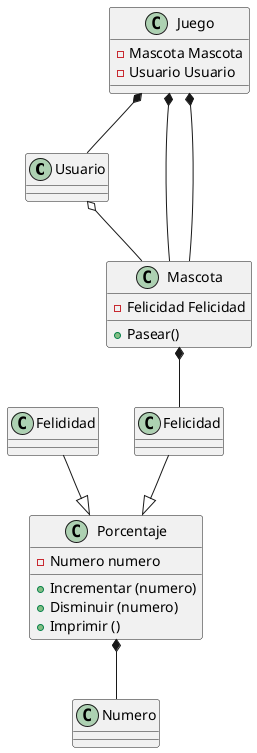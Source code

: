 @startuml Diagrama

class Usuario
class Juego{
    -Mascota Mascota
    -Usuario Usuario
}
class Mascota{
    +Pasear()
    -Felicidad Felicidad
}
class Felicidad
class Porcentaje{
    -Numero numero
    +Incrementar (numero)
    +Disminuir (numero)
    +Imprimir ()
}

Usuario o-- Mascota
Mascota *-- Felicidad
Juego *-- Usuario
Juego *-- Mascota
Felicidad --|> Porcentaje
Porcentaje *-- Numero
Juego *-- Mascota
Felididad --|> Porcentaje

@enduml